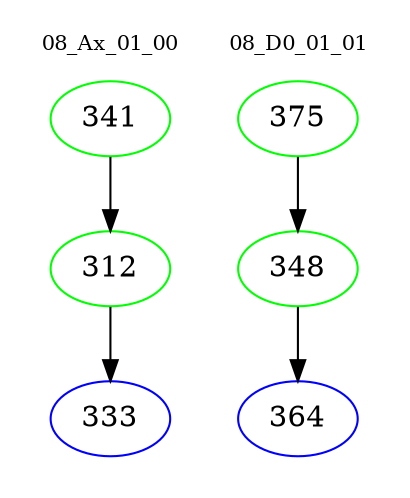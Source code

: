 digraph{
subgraph cluster_0 {
color = white
label = "08_Ax_01_00";
fontsize=10;
T0_341 [label="341", color="green"]
T0_341 -> T0_312 [color="black"]
T0_312 [label="312", color="green"]
T0_312 -> T0_333 [color="black"]
T0_333 [label="333", color="blue"]
}
subgraph cluster_1 {
color = white
label = "08_D0_01_01";
fontsize=10;
T1_375 [label="375", color="green"]
T1_375 -> T1_348 [color="black"]
T1_348 [label="348", color="green"]
T1_348 -> T1_364 [color="black"]
T1_364 [label="364", color="blue"]
}
}
